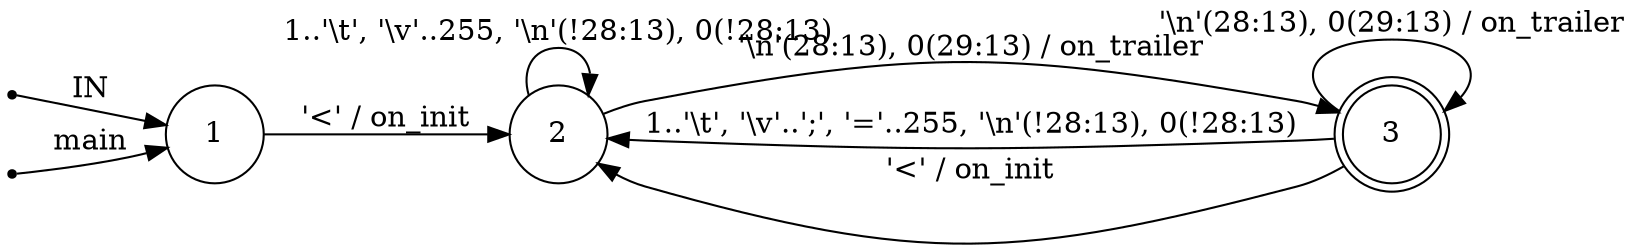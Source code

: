 digraph nontransparent {
	rankdir=LR;
	node [ shape = point ];
	ENTRY;
	en_1;
	node [ shape = circle, height = 0.2 ];
	node [ fixedsize = true, height = 0.65, shape = doublecircle ];
	3;
	node [ shape = circle ];
	1 -> 2 [ label = "'<' / on_init" ];
	2 -> 2 [ label = "1..'\\t', '\\v'..255, '\\n'(!28:13), 0(!28:13)" ];
	2 -> 3 [ label = "'\\n'(28:13), 0(29:13) / on_trailer" ];
	3 -> 2 [ label = "1..'\\t', '\\v'..';', '='..255, '\\n'(!28:13), 0(!28:13)" ];
	3 -> 2 [ label = "'<' / on_init" ];
	3 -> 3 [ label = "'\\n'(28:13), 0(29:13) / on_trailer" ];
	ENTRY -> 1 [ label = "IN" ];
	en_1 -> 1 [ label = "main" ];
}
